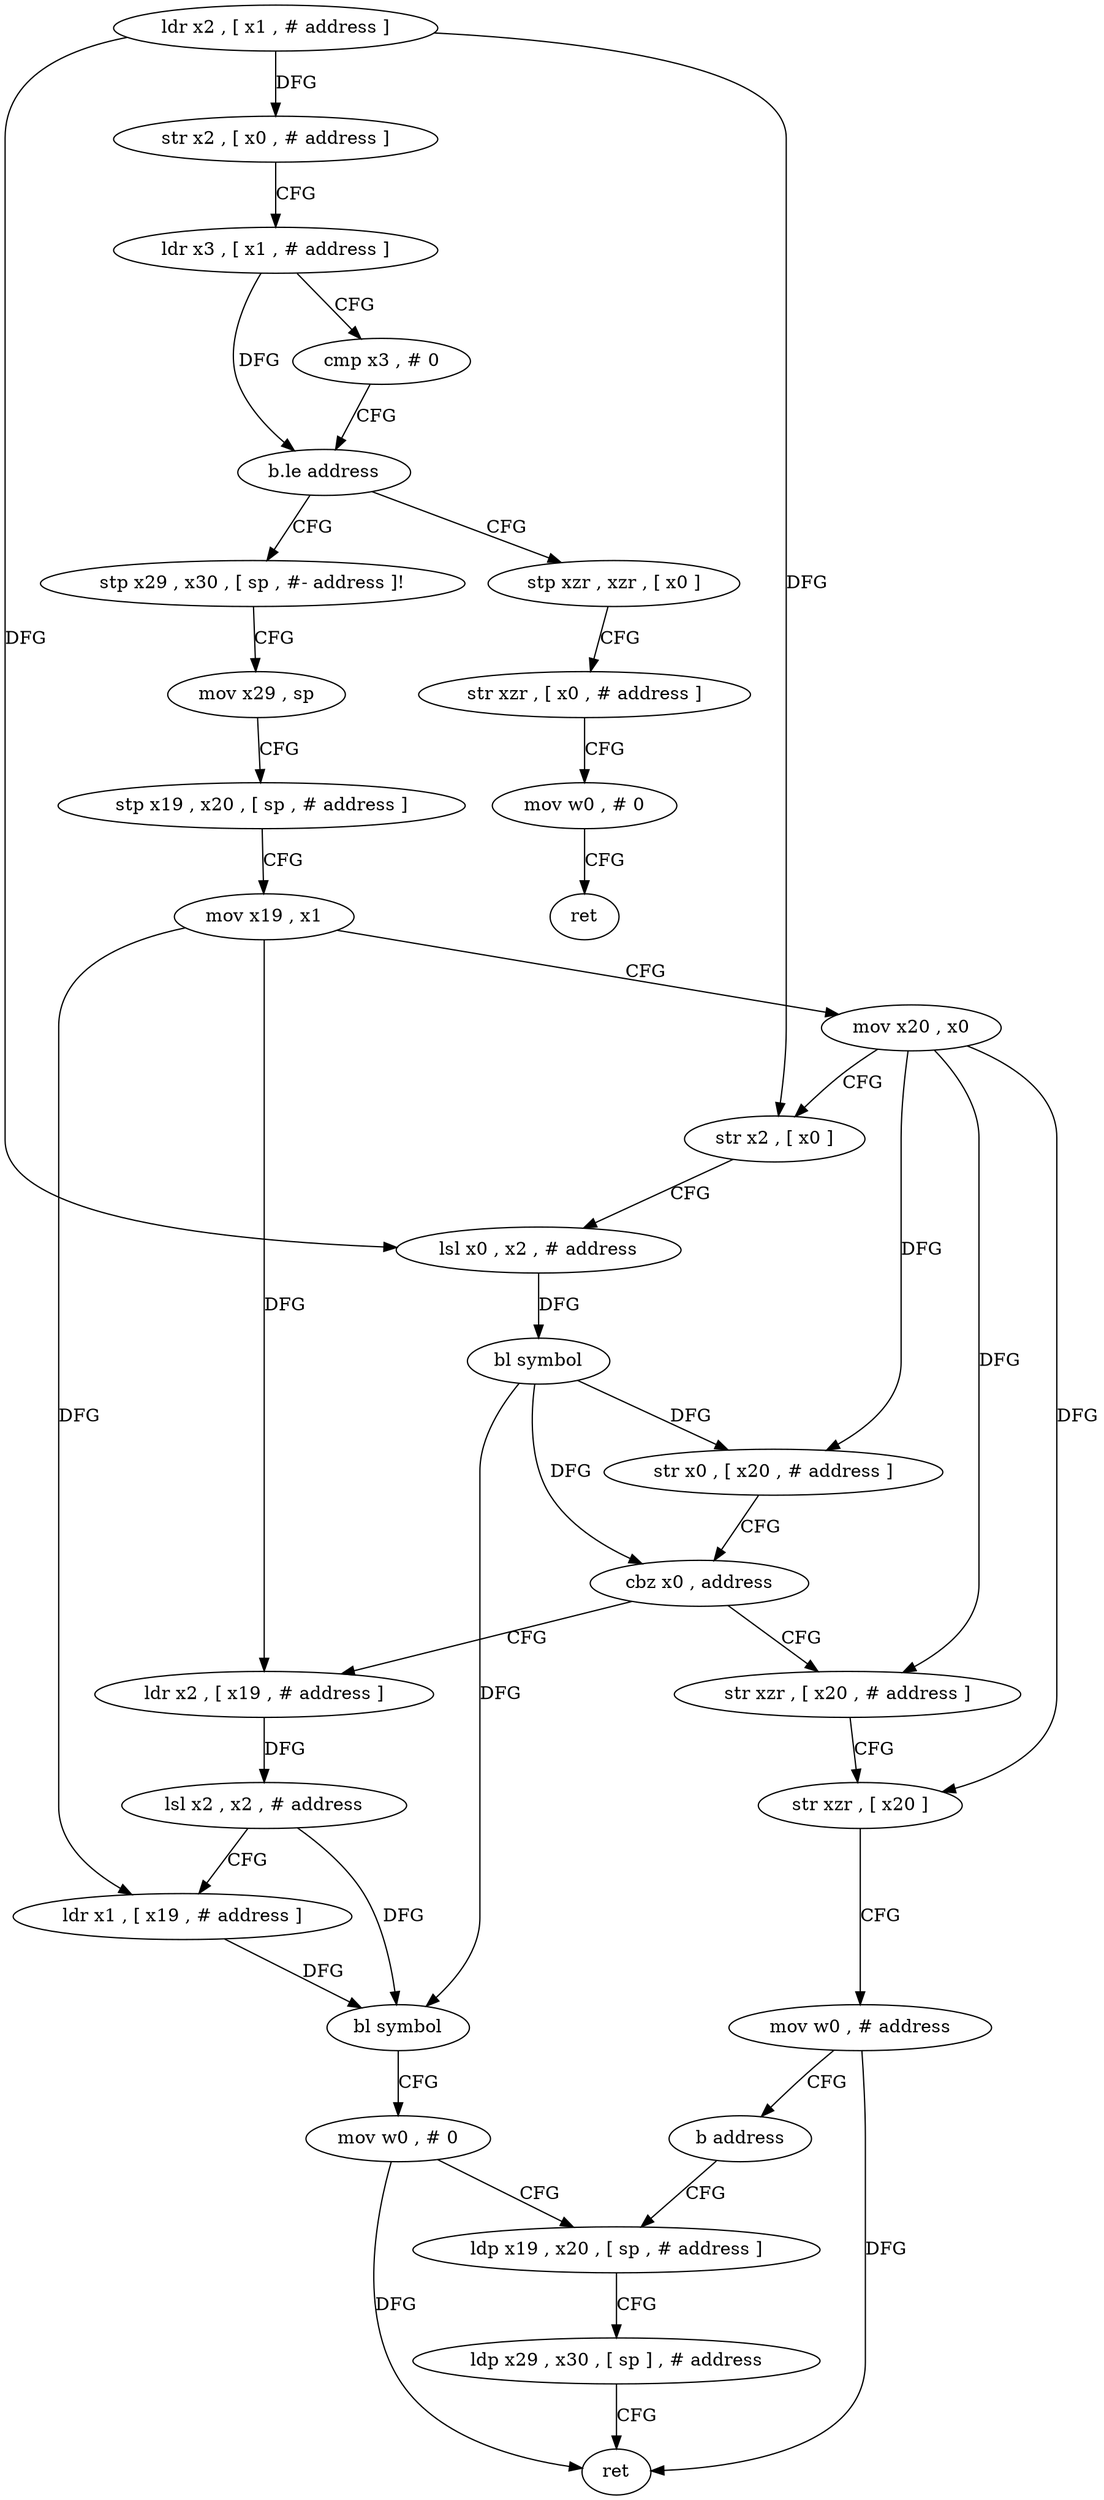 digraph "func" {
"4325688" [label = "ldr x2 , [ x1 , # address ]" ]
"4325692" [label = "str x2 , [ x0 , # address ]" ]
"4325696" [label = "ldr x3 , [ x1 , # address ]" ]
"4325700" [label = "cmp x3 , # 0" ]
"4325704" [label = "b.le address" ]
"4325796" [label = "stp xzr , xzr , [ x0 ]" ]
"4325708" [label = "stp x29 , x30 , [ sp , #- address ]!" ]
"4325800" [label = "str xzr , [ x0 , # address ]" ]
"4325804" [label = "mov w0 , # 0" ]
"4325808" [label = "ret" ]
"4325712" [label = "mov x29 , sp" ]
"4325716" [label = "stp x19 , x20 , [ sp , # address ]" ]
"4325720" [label = "mov x19 , x1" ]
"4325724" [label = "mov x20 , x0" ]
"4325728" [label = "str x2 , [ x0 ]" ]
"4325732" [label = "lsl x0 , x2 , # address" ]
"4325736" [label = "bl symbol" ]
"4325740" [label = "str x0 , [ x20 , # address ]" ]
"4325744" [label = "cbz x0 , address" ]
"4325780" [label = "str xzr , [ x20 , # address ]" ]
"4325748" [label = "ldr x2 , [ x19 , # address ]" ]
"4325784" [label = "str xzr , [ x20 ]" ]
"4325788" [label = "mov w0 , # address" ]
"4325792" [label = "b address" ]
"4325768" [label = "ldp x19 , x20 , [ sp , # address ]" ]
"4325752" [label = "lsl x2 , x2 , # address" ]
"4325756" [label = "ldr x1 , [ x19 , # address ]" ]
"4325760" [label = "bl symbol" ]
"4325764" [label = "mov w0 , # 0" ]
"4325772" [label = "ldp x29 , x30 , [ sp ] , # address" ]
"4325776" [label = "ret" ]
"4325688" -> "4325692" [ label = "DFG" ]
"4325688" -> "4325728" [ label = "DFG" ]
"4325688" -> "4325732" [ label = "DFG" ]
"4325692" -> "4325696" [ label = "CFG" ]
"4325696" -> "4325700" [ label = "CFG" ]
"4325696" -> "4325704" [ label = "DFG" ]
"4325700" -> "4325704" [ label = "CFG" ]
"4325704" -> "4325796" [ label = "CFG" ]
"4325704" -> "4325708" [ label = "CFG" ]
"4325796" -> "4325800" [ label = "CFG" ]
"4325708" -> "4325712" [ label = "CFG" ]
"4325800" -> "4325804" [ label = "CFG" ]
"4325804" -> "4325808" [ label = "CFG" ]
"4325712" -> "4325716" [ label = "CFG" ]
"4325716" -> "4325720" [ label = "CFG" ]
"4325720" -> "4325724" [ label = "CFG" ]
"4325720" -> "4325748" [ label = "DFG" ]
"4325720" -> "4325756" [ label = "DFG" ]
"4325724" -> "4325728" [ label = "CFG" ]
"4325724" -> "4325740" [ label = "DFG" ]
"4325724" -> "4325780" [ label = "DFG" ]
"4325724" -> "4325784" [ label = "DFG" ]
"4325728" -> "4325732" [ label = "CFG" ]
"4325732" -> "4325736" [ label = "DFG" ]
"4325736" -> "4325740" [ label = "DFG" ]
"4325736" -> "4325744" [ label = "DFG" ]
"4325736" -> "4325760" [ label = "DFG" ]
"4325740" -> "4325744" [ label = "CFG" ]
"4325744" -> "4325780" [ label = "CFG" ]
"4325744" -> "4325748" [ label = "CFG" ]
"4325780" -> "4325784" [ label = "CFG" ]
"4325748" -> "4325752" [ label = "DFG" ]
"4325784" -> "4325788" [ label = "CFG" ]
"4325788" -> "4325792" [ label = "CFG" ]
"4325788" -> "4325776" [ label = "DFG" ]
"4325792" -> "4325768" [ label = "CFG" ]
"4325768" -> "4325772" [ label = "CFG" ]
"4325752" -> "4325756" [ label = "CFG" ]
"4325752" -> "4325760" [ label = "DFG" ]
"4325756" -> "4325760" [ label = "DFG" ]
"4325760" -> "4325764" [ label = "CFG" ]
"4325764" -> "4325768" [ label = "CFG" ]
"4325764" -> "4325776" [ label = "DFG" ]
"4325772" -> "4325776" [ label = "CFG" ]
}
